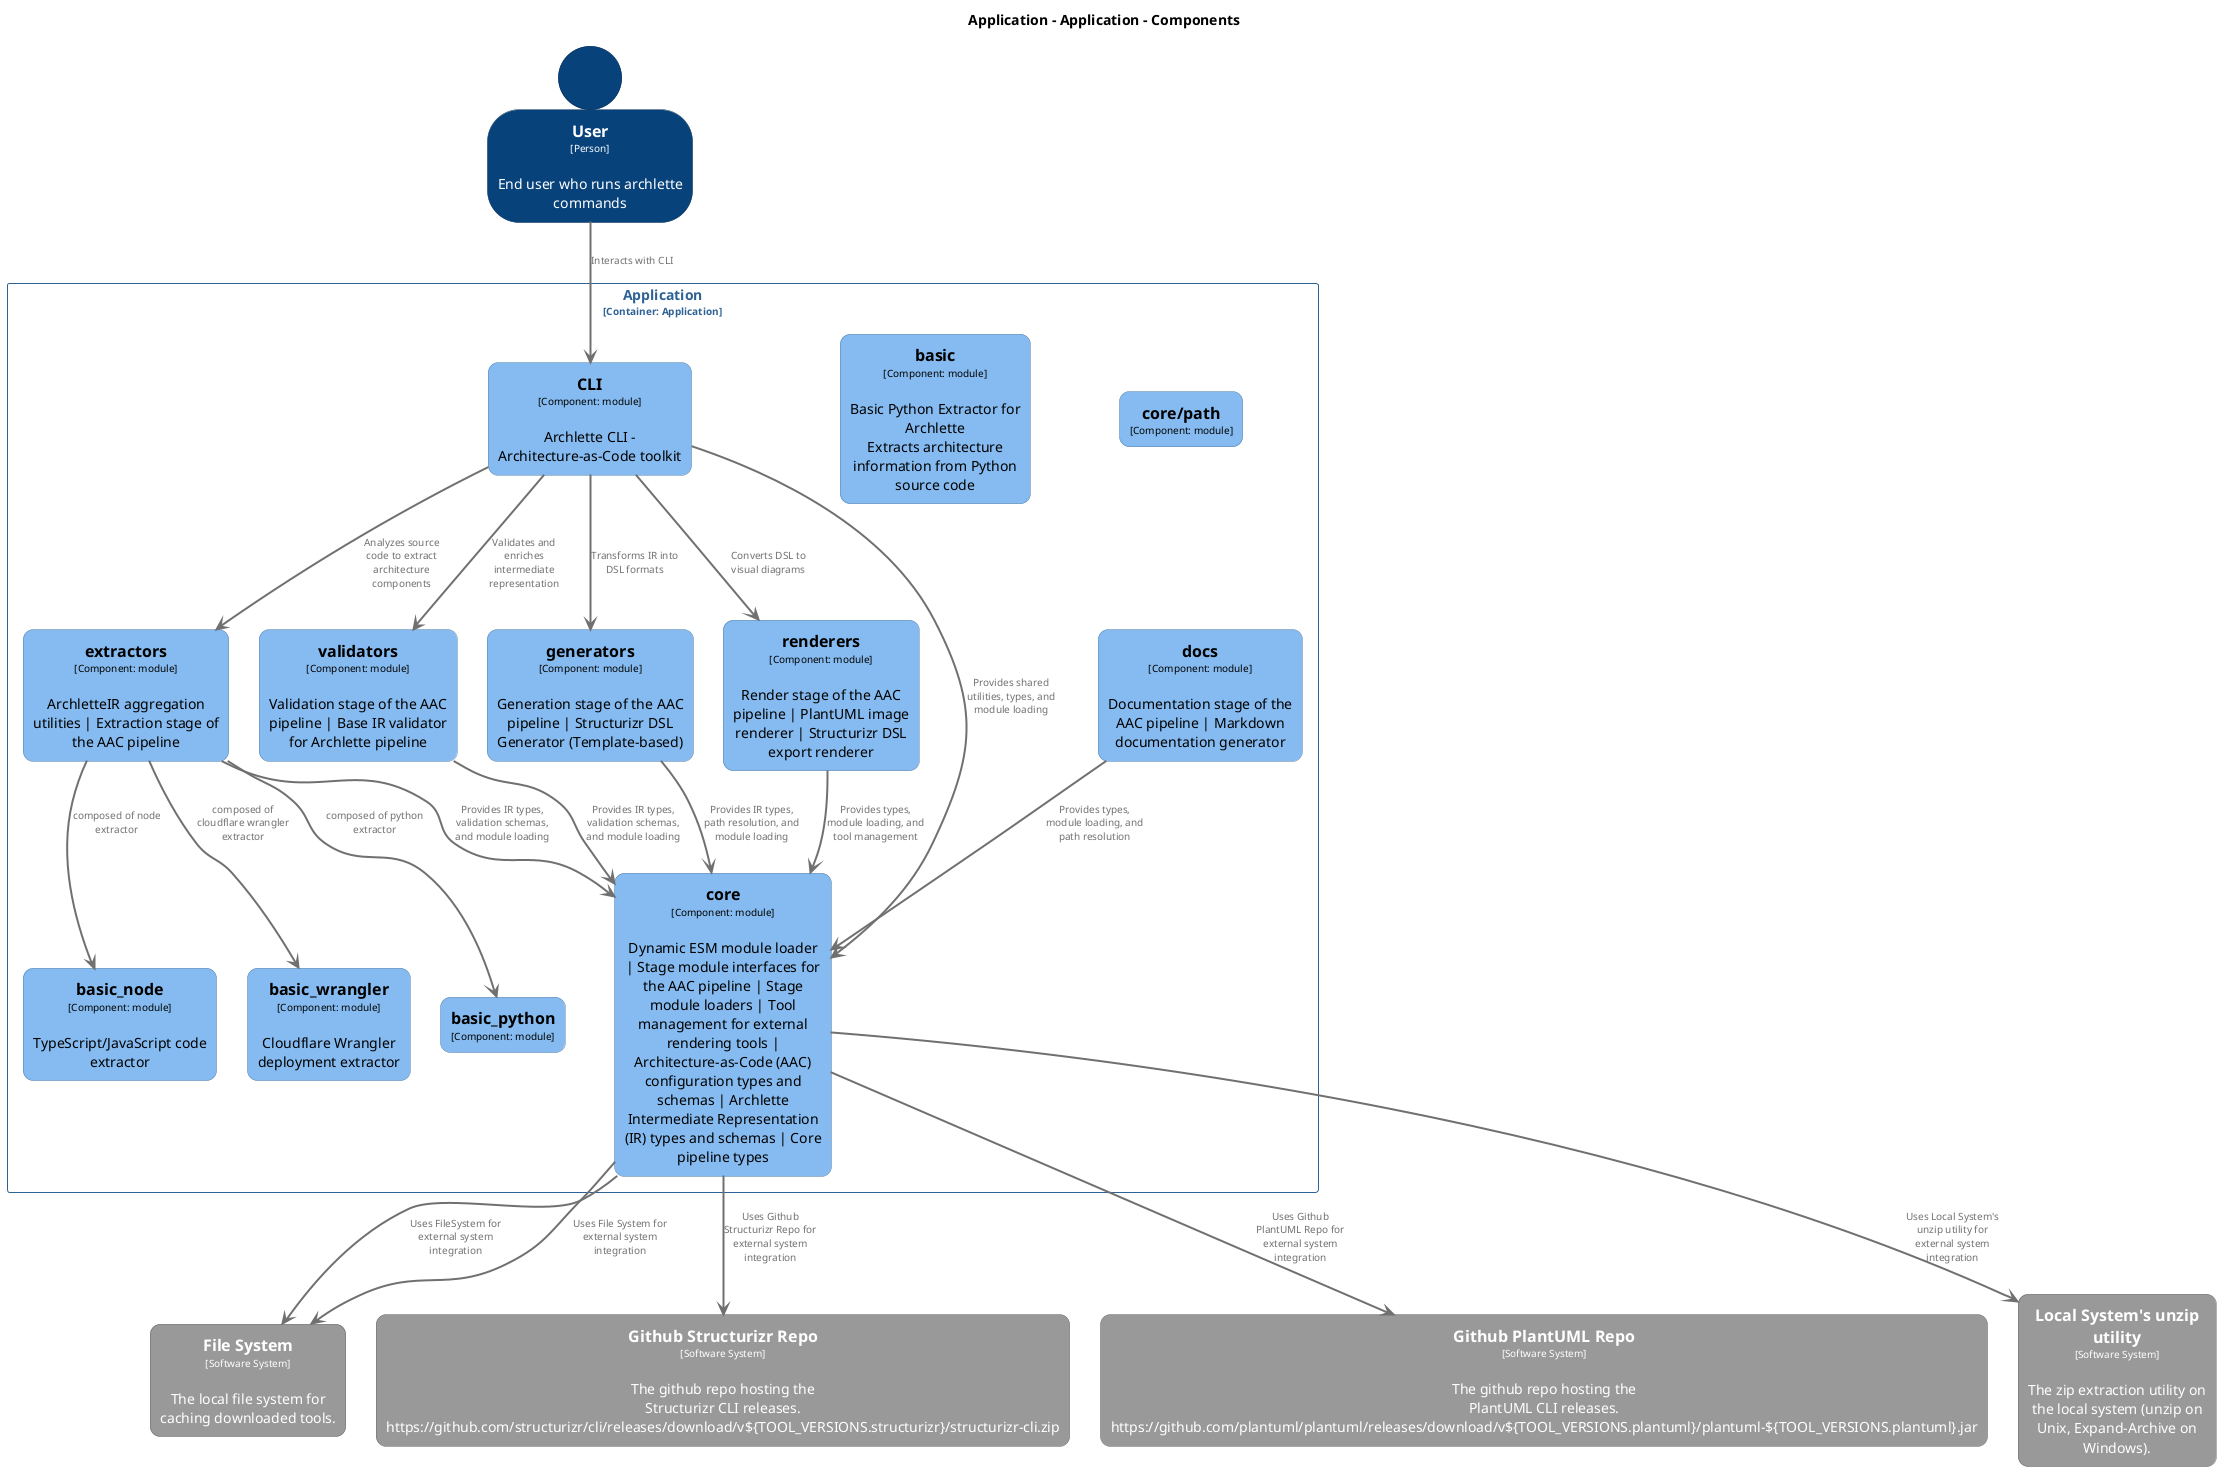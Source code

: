 @startuml
set separator none
title Application - Application - Components

top to bottom direction
skinparam ranksep 60
skinparam nodesep 30

skinparam {
  arrowFontSize 10
  defaultTextAlignment center
  wrapWidth 200
  maxMessageSize 100
  defaultFontName "Arial"
}

hide stereotype

skinparam rectangle<<Application.Application.CLI>> {
  BackgroundColor #85bbf0
  FontColor #000000
  BorderColor #5d82a8
  roundCorner 20
  shadowing false
}
skinparam rectangle<<FileSystem>> {
  BackgroundColor #999999
  FontColor #ffffff
  BorderColor #6b6b6b
  roundCorner 20
  shadowing false
}
skinparam rectangle<<FileSystem>> {
  BackgroundColor #999999
  FontColor #ffffff
  BorderColor #6b6b6b
  roundCorner 20
  shadowing false
}
skinparam rectangle<<GithubPlantUMLRepo>> {
  BackgroundColor #999999
  FontColor #ffffff
  BorderColor #6b6b6b
  roundCorner 20
  shadowing false
}
skinparam rectangle<<GithubStructurizrRepo>> {
  BackgroundColor #999999
  FontColor #ffffff
  BorderColor #6b6b6b
  roundCorner 20
  shadowing false
}
skinparam rectangle<<LocalSystemsunziputility>> {
  BackgroundColor #999999
  FontColor #ffffff
  BorderColor #6b6b6b
  roundCorner 20
  shadowing false
}
skinparam person<<User>> {
  BackgroundColor #08427b
  FontColor #ffffff
  BorderColor #052e56
  shadowing false
}
skinparam rectangle<<Application.Application.basic>> {
  BackgroundColor #85bbf0
  FontColor #000000
  BorderColor #5d82a8
  roundCorner 20
  shadowing false
}
skinparam rectangle<<Application.Application.basic_node>> {
  BackgroundColor #85bbf0
  FontColor #000000
  BorderColor #5d82a8
  roundCorner 20
  shadowing false
}
skinparam rectangle<<Application.Application.basic_python>> {
  BackgroundColor #85bbf0
  FontColor #000000
  BorderColor #5d82a8
  roundCorner 20
  shadowing false
}
skinparam rectangle<<Application.Application.basic_wrangler>> {
  BackgroundColor #85bbf0
  FontColor #000000
  BorderColor #5d82a8
  roundCorner 20
  shadowing false
}
skinparam rectangle<<Application.Application.core>> {
  BackgroundColor #85bbf0
  FontColor #000000
  BorderColor #5d82a8
  roundCorner 20
  shadowing false
}
skinparam rectangle<<Application.Application.corepath>> {
  BackgroundColor #85bbf0
  FontColor #000000
  BorderColor #5d82a8
  roundCorner 20
  shadowing false
}
skinparam rectangle<<Application.Application.docs>> {
  BackgroundColor #85bbf0
  FontColor #000000
  BorderColor #5d82a8
  roundCorner 20
  shadowing false
}
skinparam rectangle<<Application.Application.extractors>> {
  BackgroundColor #85bbf0
  FontColor #000000
  BorderColor #5d82a8
  roundCorner 20
  shadowing false
}
skinparam rectangle<<Application.Application.generators>> {
  BackgroundColor #85bbf0
  FontColor #000000
  BorderColor #5d82a8
  roundCorner 20
  shadowing false
}
skinparam rectangle<<Application.Application.renderers>> {
  BackgroundColor #85bbf0
  FontColor #000000
  BorderColor #5d82a8
  roundCorner 20
  shadowing false
}
skinparam rectangle<<Application.Application.validators>> {
  BackgroundColor #85bbf0
  FontColor #000000
  BorderColor #5d82a8
  roundCorner 20
  shadowing false
}
skinparam rectangle<<Application.Application>> {
  BorderColor #2e6295
  FontColor #2e6295
  shadowing false
}

person "==User\n<size:10>[Person]</size>\n\nEnd user who runs archlette commands" <<User>> as User
rectangle "==FileSystem\n<size:10>[Software System]</size>\n\nFile system for reading and writing files" <<FileSystem>> as FileSystem
rectangle "==Github Structurizr Repo\n<size:10>[Software System]</size>\n\nThe github repo hosting the Structurizr CLI releases. https://github.com/structurizr/cli/releases/download/v${TOOL_VERSIONS.structurizr}/structurizr-cli.zip" <<GithubStructurizrRepo>> as GithubStructurizrRepo
rectangle "==Github PlantUML Repo\n<size:10>[Software System]</size>\n\nThe github repo hosting the PlantUML CLI releases. https://github.com/plantuml/plantuml/releases/download/v${TOOL_VERSIONS.plantuml}/plantuml-${TOOL_VERSIONS.plantuml}.jar" <<GithubPlantUMLRepo>> as GithubPlantUMLRepo
rectangle "==Local System's unzip utility\n<size:10>[Software System]</size>\n\nThe zip extraction utility on the local system (unzip on Unix, Expand-Archive on Windows)." <<LocalSystemsunziputility>> as LocalSystemsunziputility
rectangle "==File System\n<size:10>[Software System]</size>\n\nThe local file system for caching downloaded tools." <<FileSystem>> as FileSystem

rectangle "Application\n<size:10>[Container: Application]</size>" <<Application.Application>> {
  rectangle "==extractors\n<size:10>[Component: module]</size>\n\nArchletteIR aggregation utilities | Extraction stage of the AAC pipeline" <<Application.Application.extractors>> as Application.Application.extractors
  rectangle "==validators\n<size:10>[Component: module]</size>\n\nValidation stage of the AAC pipeline | Base IR validator for Archlette pipeline" <<Application.Application.validators>> as Application.Application.validators
  rectangle "==generators\n<size:10>[Component: module]</size>\n\nGeneration stage of the AAC pipeline | Structurizr DSL Generator (Template-based)" <<Application.Application.generators>> as Application.Application.generators
  rectangle "==renderers\n<size:10>[Component: module]</size>\n\nRender stage of the AAC pipeline | PlantUML image renderer | Structurizr DSL export renderer" <<Application.Application.renderers>> as Application.Application.renderers
  rectangle "==docs\n<size:10>[Component: module]</size>\n\nDocumentation stage of the AAC pipeline | Markdown documentation generator" <<Application.Application.docs>> as Application.Application.docs
  rectangle "==core\n<size:10>[Component: module]</size>\n\nDynamic ESM module loader | Stage module interfaces for the AAC pipeline | Stage module loaders | Tool management for external rendering tools | Architecture-as-Code (AAC) configuration types and schemas | Archlette Intermediate Representation (IR) types and schemas | Core pipeline types" <<Application.Application.core>> as Application.Application.core
  rectangle "==core/path\n<size:10>[Component: module]</size>" <<Application.Application.corepath>> as Application.Application.corepath
  rectangle "==basic_node\n<size:10>[Component: module]</size>\n\nTypeScript/JavaScript code extractor" <<Application.Application.basic_node>> as Application.Application.basic_node
  rectangle "==basic\n<size:10>[Component: module]</size>\n\nBasic Python Extractor for Archlette\nExtracts architecture information from Python source code" <<Application.Application.basic>> as Application.Application.basic
  rectangle "==basic_wrangler\n<size:10>[Component: module]</size>\n\nCloudflare Wrangler deployment extractor" <<Application.Application.basic_wrangler>> as Application.Application.basic_wrangler
  rectangle "==basic_python\n<size:10>[Component: module]</size>" <<Application.Application.basic_python>> as Application.Application.basic_python
  rectangle "==CLI\n<size:10>[Component: module]</size>\n\nArchlette CLI - Architecture-as-Code toolkit" <<Application.Application.CLI>> as Application.Application.CLI
}

Application.Application.CLI -[#707070,thickness=2]-> Application.Application.extractors : "<color:#707070>Analyzes source code to extract architecture components"
Application.Application.CLI -[#707070,thickness=2]-> Application.Application.validators : "<color:#707070>Validates and enriches intermediate representation"
Application.Application.CLI -[#707070,thickness=2]-> Application.Application.generators : "<color:#707070>Transforms IR into DSL formats"
Application.Application.CLI -[#707070,thickness=2]-> Application.Application.renderers : "<color:#707070>Converts DSL to visual diagrams"
Application.Application.CLI -[#707070,thickness=2]-> Application.Application.core : "<color:#707070>Provides shared utilities, types, and module loading"
Application.Application.extractors -[#707070,thickness=2]-> Application.Application.core : "<color:#707070>Provides IR types, validation schemas, and module loading"
Application.Application.extractors -[#707070,thickness=2]-> Application.Application.basic_node : "<color:#707070>composed of node extractor"
Application.Application.extractors -[#707070,thickness=2]-> Application.Application.basic_python : "<color:#707070>composed of python extractor"
Application.Application.extractors -[#707070,thickness=2]-> Application.Application.basic_wrangler : "<color:#707070>composed of cloudflare wrangler extractor"
Application.Application.validators -[#707070,thickness=2]-> Application.Application.core : "<color:#707070>Provides IR types, validation schemas, and module loading"
Application.Application.generators -[#707070,thickness=2]-> Application.Application.core : "<color:#707070>Provides IR types, path resolution, and module loading"
Application.Application.renderers -[#707070,thickness=2]-> Application.Application.core : "<color:#707070>Provides types, module loading, and tool management"
Application.Application.docs -[#707070,thickness=2]-> Application.Application.core : "<color:#707070>Provides types, module loading, and path resolution"
User -[#707070,thickness=2]-> Application.Application.CLI : "<color:#707070>Interacts with CLI"
Application.Application.core -[#707070,thickness=2]-> FileSystem : "<color:#707070>Uses FileSystem for external system integration"
Application.Application.core -[#707070,thickness=2]-> GithubStructurizrRepo : "<color:#707070>Uses Github Structurizr Repo for external system integration"
Application.Application.core -[#707070,thickness=2]-> GithubPlantUMLRepo : "<color:#707070>Uses Github PlantUML Repo for external system integration"
Application.Application.core -[#707070,thickness=2]-> LocalSystemsunziputility : "<color:#707070>Uses Local System's unzip utility for external system integration"
Application.Application.core -[#707070,thickness=2]-> FileSystem : "<color:#707070>Uses File System for external system integration"
@enduml